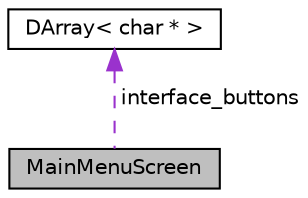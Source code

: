 digraph "MainMenuScreen"
{
 // LATEX_PDF_SIZE
  edge [fontname="Helvetica",fontsize="10",labelfontname="Helvetica",labelfontsize="10"];
  node [fontname="Helvetica",fontsize="10",shape=record];
  Node1 [label="MainMenuScreen",height=0.2,width=0.4,color="black", fillcolor="grey75", style="filled", fontcolor="black",tooltip="Main Menu Screen base class."];
  Node2 -> Node1 [dir="back",color="darkorchid3",fontsize="10",style="dashed",label=" interface_buttons" ];
  Node2 [label="DArray\< char * \>",height=0.2,width=0.4,color="black", fillcolor="white", style="filled",URL="$classDArray.html",tooltip=" "];
}
